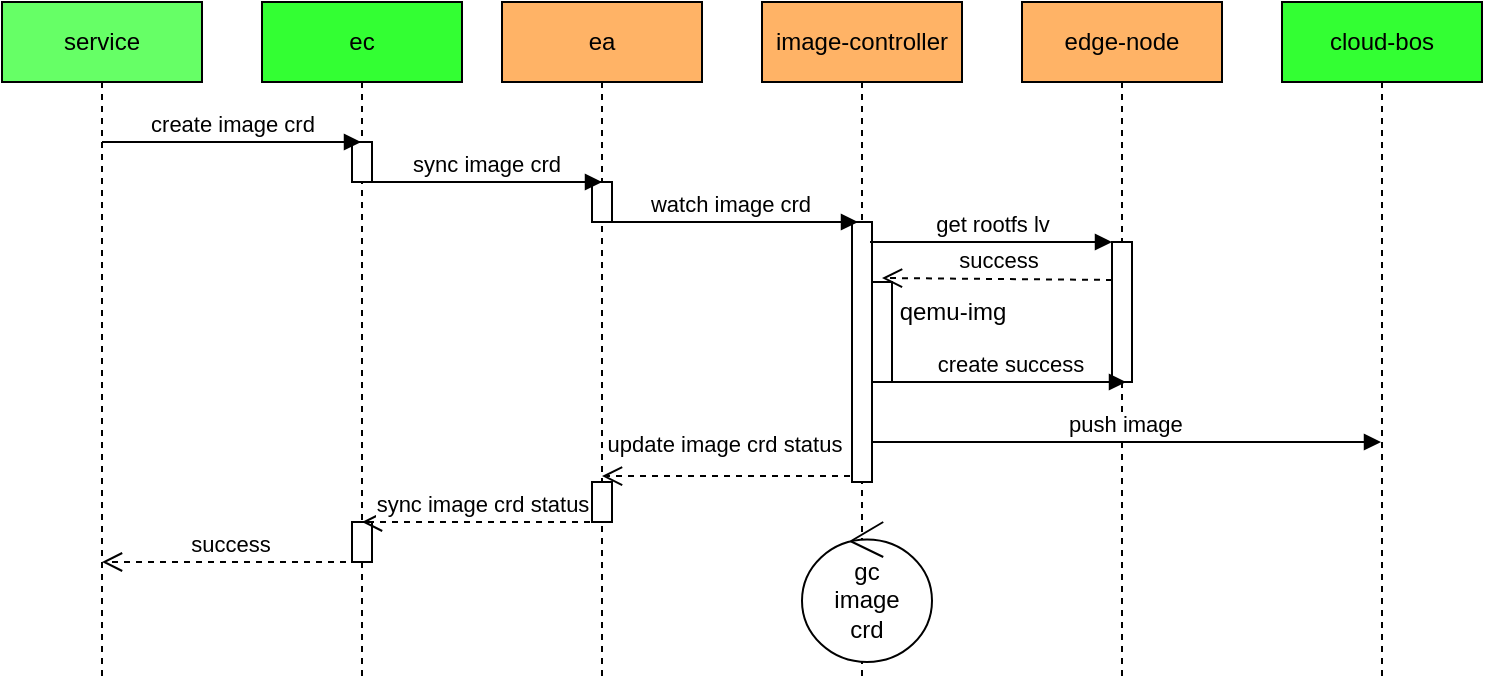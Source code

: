 <mxfile version="13.10.4" type="github">
  <diagram id="tCJEQdSj-ddSvFi1T4Mk" name="Page-1">
    <mxGraphModel dx="1426" dy="803" grid="1" gridSize="10" guides="1" tooltips="1" connect="1" arrows="1" fold="1" page="1" pageScale="1" pageWidth="827" pageHeight="1169" math="0" shadow="0">
      <root>
        <mxCell id="0" />
        <mxCell id="1" parent="0" />
        <mxCell id="BEosJdqHNHQFVZzrXiBb-1" value="service" style="shape=umlLifeline;perimeter=lifelinePerimeter;whiteSpace=wrap;html=1;container=1;collapsible=0;recursiveResize=0;outlineConnect=0;fillColor=#66FF66;" parent="1" vertex="1">
          <mxGeometry x="10" y="30" width="100" height="340" as="geometry" />
        </mxCell>
        <mxCell id="BEosJdqHNHQFVZzrXiBb-2" value="ec" style="shape=umlLifeline;perimeter=lifelinePerimeter;whiteSpace=wrap;html=1;container=1;collapsible=0;recursiveResize=0;outlineConnect=0;fillColor=#33FF33;" parent="1" vertex="1">
          <mxGeometry x="140" y="30" width="100" height="340" as="geometry" />
        </mxCell>
        <mxCell id="BEosJdqHNHQFVZzrXiBb-3" value="" style="html=1;points=[];perimeter=orthogonalPerimeter;" parent="BEosJdqHNHQFVZzrXiBb-2" vertex="1">
          <mxGeometry x="45" y="70" width="10" height="20" as="geometry" />
        </mxCell>
        <mxCell id="BEosJdqHNHQFVZzrXiBb-4" value="" style="html=1;points=[];perimeter=orthogonalPerimeter;" parent="BEosJdqHNHQFVZzrXiBb-2" vertex="1">
          <mxGeometry x="45" y="260" width="10" height="20" as="geometry" />
        </mxCell>
        <mxCell id="BEosJdqHNHQFVZzrXiBb-5" value="ea" style="shape=umlLifeline;perimeter=lifelinePerimeter;whiteSpace=wrap;html=1;container=1;collapsible=0;recursiveResize=0;outlineConnect=0;fillColor=#FFB366;" parent="1" vertex="1">
          <mxGeometry x="260" y="30" width="100" height="340" as="geometry" />
        </mxCell>
        <mxCell id="BEosJdqHNHQFVZzrXiBb-6" value="" style="html=1;points=[];perimeter=orthogonalPerimeter;" parent="BEosJdqHNHQFVZzrXiBb-5" vertex="1">
          <mxGeometry x="45" y="90" width="10" height="20" as="geometry" />
        </mxCell>
        <mxCell id="BEosJdqHNHQFVZzrXiBb-7" value="" style="html=1;points=[];perimeter=orthogonalPerimeter;" parent="BEosJdqHNHQFVZzrXiBb-5" vertex="1">
          <mxGeometry x="45" y="240" width="10" height="20" as="geometry" />
        </mxCell>
        <mxCell id="BEosJdqHNHQFVZzrXiBb-8" value="image-controller" style="shape=umlLifeline;perimeter=lifelinePerimeter;whiteSpace=wrap;html=1;container=1;collapsible=0;recursiveResize=0;outlineConnect=0;fillColor=#FFB366;" parent="1" vertex="1">
          <mxGeometry x="390" y="30" width="100" height="340" as="geometry" />
        </mxCell>
        <mxCell id="BEosJdqHNHQFVZzrXiBb-9" value="" style="html=1;points=[];perimeter=orthogonalPerimeter;" parent="BEosJdqHNHQFVZzrXiBb-8" vertex="1">
          <mxGeometry x="45" y="110" width="10" height="130" as="geometry" />
        </mxCell>
        <mxCell id="v_V1Dr4E_d6nbAiIPFQn-1" value="gc&lt;br&gt;image&lt;br&gt;crd" style="ellipse;shape=umlControl;whiteSpace=wrap;html=1;" vertex="1" parent="BEosJdqHNHQFVZzrXiBb-8">
          <mxGeometry x="20" y="260" width="65" height="70" as="geometry" />
        </mxCell>
        <mxCell id="BEosJdqHNHQFVZzrXiBb-10" value="edge-node" style="shape=umlLifeline;perimeter=lifelinePerimeter;whiteSpace=wrap;html=1;container=1;collapsible=0;recursiveResize=0;outlineConnect=0;fillColor=#FFB366;" parent="1" vertex="1">
          <mxGeometry x="520" y="30" width="100" height="340" as="geometry" />
        </mxCell>
        <mxCell id="BEosJdqHNHQFVZzrXiBb-11" value="" style="html=1;points=[];perimeter=orthogonalPerimeter;" parent="BEosJdqHNHQFVZzrXiBb-10" vertex="1">
          <mxGeometry x="45" y="120" width="10" height="70" as="geometry" />
        </mxCell>
        <mxCell id="BEosJdqHNHQFVZzrXiBb-12" value="cloud-bos" style="shape=umlLifeline;perimeter=lifelinePerimeter;whiteSpace=wrap;html=1;container=1;collapsible=0;recursiveResize=0;outlineConnect=0;fillColor=#33FF33;" parent="1" vertex="1">
          <mxGeometry x="650" y="30" width="100" height="340" as="geometry" />
        </mxCell>
        <mxCell id="BEosJdqHNHQFVZzrXiBb-13" value="create image crd" style="html=1;verticalAlign=bottom;endArrow=block;" parent="1" source="BEosJdqHNHQFVZzrXiBb-1" target="BEosJdqHNHQFVZzrXiBb-2" edge="1">
          <mxGeometry width="80" relative="1" as="geometry">
            <mxPoint x="60" y="100" as="sourcePoint" />
            <mxPoint x="140" y="100" as="targetPoint" />
            <Array as="points">
              <mxPoint x="140" y="100" />
            </Array>
          </mxGeometry>
        </mxCell>
        <mxCell id="BEosJdqHNHQFVZzrXiBb-14" value="sync image crd" style="html=1;verticalAlign=bottom;endArrow=block;exitX=0.8;exitY=1;exitDx=0;exitDy=0;exitPerimeter=0;" parent="1" source="BEosJdqHNHQFVZzrXiBb-3" edge="1">
          <mxGeometry width="80" relative="1" as="geometry">
            <mxPoint x="210" y="120" as="sourcePoint" />
            <mxPoint x="310" y="120" as="targetPoint" />
            <Array as="points" />
          </mxGeometry>
        </mxCell>
        <mxCell id="BEosJdqHNHQFVZzrXiBb-15" value="watch image crd" style="html=1;verticalAlign=bottom;endArrow=block;exitX=0.8;exitY=1;exitDx=0;exitDy=0;exitPerimeter=0;entryX=0.3;entryY=0;entryDx=0;entryDy=0;entryPerimeter=0;" parent="1" target="BEosJdqHNHQFVZzrXiBb-9" edge="1">
          <mxGeometry width="80" relative="1" as="geometry">
            <mxPoint x="310" y="140" as="sourcePoint" />
            <mxPoint x="427" y="140" as="targetPoint" />
            <Array as="points">
              <mxPoint x="377.5" y="140" />
            </Array>
          </mxGeometry>
        </mxCell>
        <mxCell id="BEosJdqHNHQFVZzrXiBb-16" value="get rootfs lv" style="html=1;verticalAlign=bottom;endArrow=block;entryX=0;entryY=0;" parent="1" target="BEosJdqHNHQFVZzrXiBb-11" edge="1">
          <mxGeometry relative="1" as="geometry">
            <mxPoint x="444" y="150" as="sourcePoint" />
          </mxGeometry>
        </mxCell>
        <mxCell id="BEosJdqHNHQFVZzrXiBb-17" value="update image crd status" style="html=1;verticalAlign=bottom;endArrow=open;dashed=1;endSize=8;exitX=-0.1;exitY=0.977;exitDx=0;exitDy=0;exitPerimeter=0;" parent="1" source="BEosJdqHNHQFVZzrXiBb-9" target="BEosJdqHNHQFVZzrXiBb-5" edge="1">
          <mxGeometry x="0.028" y="-7" relative="1" as="geometry">
            <mxPoint x="440" y="230" as="sourcePoint" />
            <mxPoint x="360" y="230" as="targetPoint" />
            <mxPoint as="offset" />
          </mxGeometry>
        </mxCell>
        <mxCell id="BEosJdqHNHQFVZzrXiBb-18" value="&lt;font style=&quot;font-size: 11px&quot;&gt;sync image crd status&lt;/font&gt;" style="html=1;verticalAlign=bottom;endArrow=open;dashed=1;endSize=8;exitX=0.5;exitY=1;exitDx=0;exitDy=0;exitPerimeter=0;" parent="1" source="BEosJdqHNHQFVZzrXiBb-7" target="BEosJdqHNHQFVZzrXiBb-2" edge="1">
          <mxGeometry relative="1" as="geometry">
            <mxPoint x="300" y="250" as="sourcePoint" />
            <mxPoint x="190" y="250" as="targetPoint" />
          </mxGeometry>
        </mxCell>
        <mxCell id="BEosJdqHNHQFVZzrXiBb-19" value="success" style="html=1;verticalAlign=bottom;endArrow=open;dashed=1;endSize=8;exitX=0.3;exitY=1;exitDx=0;exitDy=0;exitPerimeter=0;" parent="1" source="BEosJdqHNHQFVZzrXiBb-4" target="BEosJdqHNHQFVZzrXiBb-1" edge="1">
          <mxGeometry relative="1" as="geometry">
            <mxPoint x="180" y="270" as="sourcePoint" />
            <mxPoint x="70" y="270" as="targetPoint" />
          </mxGeometry>
        </mxCell>
        <mxCell id="BEosJdqHNHQFVZzrXiBb-20" value="success" style="html=1;verticalAlign=bottom;endArrow=open;dashed=1;endSize=8;exitX=0;exitY=0.271;exitDx=0;exitDy=0;exitPerimeter=0;" parent="1" source="BEosJdqHNHQFVZzrXiBb-11" edge="1">
          <mxGeometry relative="1" as="geometry">
            <mxPoint x="560" y="170" as="sourcePoint" />
            <mxPoint x="450" y="168" as="targetPoint" />
            <Array as="points" />
          </mxGeometry>
        </mxCell>
        <mxCell id="BEosJdqHNHQFVZzrXiBb-21" value="" style="html=1;points=[];perimeter=orthogonalPerimeter;" parent="1" vertex="1">
          <mxGeometry x="445" y="170" width="10" height="50" as="geometry" />
        </mxCell>
        <mxCell id="BEosJdqHNHQFVZzrXiBb-22" value="qemu-img" style="text;html=1;resizable=0;autosize=1;align=center;verticalAlign=middle;points=[];fillColor=none;strokeColor=none;rounded=0;" parent="1" vertex="1">
          <mxGeometry x="450" y="175" width="70" height="20" as="geometry" />
        </mxCell>
        <mxCell id="BEosJdqHNHQFVZzrXiBb-23" value="create success" style="html=1;verticalAlign=bottom;endArrow=block;exitX=0.8;exitY=1;exitDx=0;exitDy=0;exitPerimeter=0;" parent="1" edge="1">
          <mxGeometry width="80" relative="1" as="geometry">
            <mxPoint x="455" y="220" as="sourcePoint" />
            <mxPoint x="572" y="220" as="targetPoint" />
            <Array as="points">
              <mxPoint x="522.5" y="220" />
            </Array>
          </mxGeometry>
        </mxCell>
        <mxCell id="BEosJdqHNHQFVZzrXiBb-24" value="push image&amp;nbsp;" style="html=1;verticalAlign=bottom;endArrow=block;" parent="1" source="BEosJdqHNHQFVZzrXiBb-9" target="BEosJdqHNHQFVZzrXiBb-12" edge="1">
          <mxGeometry width="80" relative="1" as="geometry">
            <mxPoint x="490" y="250" as="sourcePoint" />
            <mxPoint x="607" y="250" as="targetPoint" />
            <Array as="points">
              <mxPoint x="557.5" y="250" />
            </Array>
          </mxGeometry>
        </mxCell>
      </root>
    </mxGraphModel>
  </diagram>
</mxfile>
